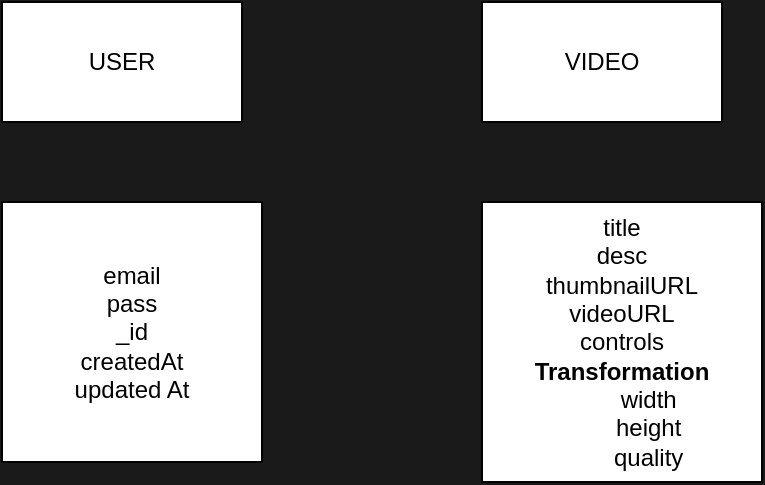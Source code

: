 <mxfile>
    <diagram id="Ao245YjbHps-vl8ZP1Aa" name="Page-1">
        <mxGraphModel dx="525" dy="482" grid="1" gridSize="10" guides="1" tooltips="1" connect="1" arrows="1" fold="1" page="1" pageScale="1" pageWidth="850" pageHeight="1100" background="#1A1A1A" math="0" shadow="0">
            <root>
                <mxCell id="0"/>
                <mxCell id="1" parent="0"/>
                <mxCell id="2" value="USER" style="rounded=0;whiteSpace=wrap;html=1;" parent="1" vertex="1">
                    <mxGeometry x="80" y="140" width="120" height="60" as="geometry"/>
                </mxCell>
                <mxCell id="3" value="VIDEO" style="rounded=0;whiteSpace=wrap;html=1;" parent="1" vertex="1">
                    <mxGeometry x="320" y="140" width="120" height="60" as="geometry"/>
                </mxCell>
                <mxCell id="4" value="email&lt;br&gt;pass&lt;br&gt;_id&lt;br&gt;createdAt&lt;div&gt;updated At&lt;/div&gt;" style="whiteSpace=wrap;html=1;aspect=fixed;" parent="1" vertex="1">
                    <mxGeometry x="80" y="240" width="130" height="130" as="geometry"/>
                </mxCell>
                <mxCell id="5" value="title&lt;br&gt;desc&lt;br&gt;thumbnailURL&lt;br&gt;videoURL&lt;br&gt;controls&lt;br&gt;&lt;b&gt;Transformation&lt;/b&gt;&lt;br&gt;&lt;span style=&quot;white-space: pre;&quot;&gt;&#x9;&lt;/span&gt;width&lt;br&gt;&lt;span style=&quot;white-space: pre;&quot;&gt;&#x9;&lt;/span&gt;height&lt;br&gt;&lt;span style=&quot;white-space: pre;&quot;&gt;&#x9;&lt;/span&gt;quality" style="whiteSpace=wrap;html=1;aspect=fixed;" vertex="1" parent="1">
                    <mxGeometry x="320" y="240" width="140" height="140" as="geometry"/>
                </mxCell>
            </root>
        </mxGraphModel>
    </diagram>
</mxfile>